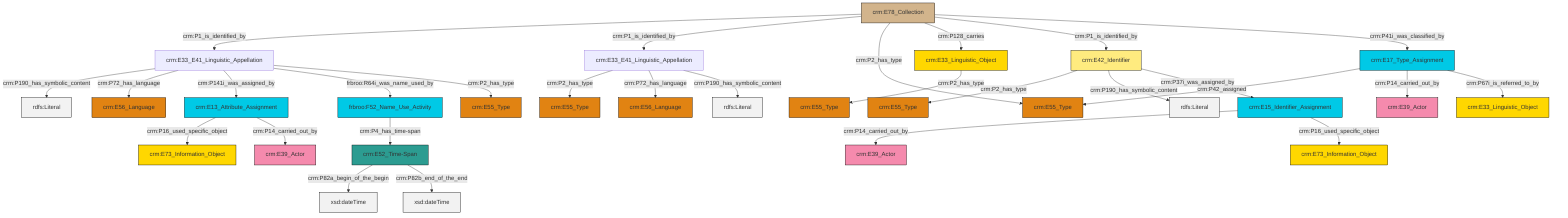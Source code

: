 graph TD
classDef Literal fill:#f2f2f2,stroke:#000000;
classDef CRM_Entity fill:#FFFFFF,stroke:#000000;
classDef Temporal_Entity fill:#00C9E6, stroke:#000000;
classDef Type fill:#E18312, stroke:#000000;
classDef Time-Span fill:#2C9C91, stroke:#000000;
classDef Appellation fill:#FFEB7F, stroke:#000000;
classDef Place fill:#008836, stroke:#000000;
classDef Persistent_Item fill:#B266B2, stroke:#000000;
classDef Conceptual_Object fill:#FFD700, stroke:#000000;
classDef Physical_Thing fill:#D2B48C, stroke:#000000;
classDef Actor fill:#f58aad, stroke:#000000;
classDef PC_Classes fill:#4ce600, stroke:#000000;
classDef Multi fill:#cccccc,stroke:#000000;

0["crm:E17_Type_Assignment"]:::Temporal_Entity -->|crm:P42_assigned| 1["crm:E55_Type"]:::Type
2["crm:E15_Identifier_Assignment"]:::Temporal_Entity -->|crm:P14_carried_out_by| 3["crm:E39_Actor"]:::Actor
6["crm:E33_E41_Linguistic_Appellation"]:::Default -->|crm:P190_has_symbolic_content| 7[rdfs:Literal]:::Literal
8["crm:E78_Collection"]:::Physical_Thing -->|crm:P1_is_identified_by| 6["crm:E33_E41_Linguistic_Appellation"]:::Default
6["crm:E33_E41_Linguistic_Appellation"]:::Default -->|crm:P72_has_language| 9["crm:E56_Language"]:::Type
8["crm:E78_Collection"]:::Physical_Thing -->|crm:P1_is_identified_by| 10["crm:E33_E41_Linguistic_Appellation"]:::Default
11["crm:E13_Attribute_Assignment"]:::Temporal_Entity -->|crm:P16_used_specific_object| 12["crm:E73_Information_Object"]:::Conceptual_Object
17["crm:E52_Time-Span"]:::Time-Span -->|crm:P82a_begin_of_the_begin| 18[xsd:dateTime]:::Literal
6["crm:E33_E41_Linguistic_Appellation"]:::Default -->|crm:P141i_was_assigned_by| 11["crm:E13_Attribute_Assignment"]:::Temporal_Entity
10["crm:E33_E41_Linguistic_Appellation"]:::Default -->|crm:P2_has_type| 19["crm:E55_Type"]:::Type
2["crm:E15_Identifier_Assignment"]:::Temporal_Entity -->|crm:P16_used_specific_object| 26["crm:E73_Information_Object"]:::Conceptual_Object
6["crm:E33_E41_Linguistic_Appellation"]:::Default -->|frbroo:R64i_was_name_used_by| 23["frbroo:F52_Name_Use_Activity"]:::Temporal_Entity
10["crm:E33_E41_Linguistic_Appellation"]:::Default -->|crm:P72_has_language| 4["crm:E56_Language"]:::Type
32["crm:E42_Identifier"]:::Appellation -->|crm:P2_has_type| 28["crm:E55_Type"]:::Type
8["crm:E78_Collection"]:::Physical_Thing -->|crm:P2_has_type| 1["crm:E55_Type"]:::Type
6["crm:E33_E41_Linguistic_Appellation"]:::Default -->|crm:P2_has_type| 14["crm:E55_Type"]:::Type
32["crm:E42_Identifier"]:::Appellation -->|crm:P190_has_symbolic_content| 41[rdfs:Literal]:::Literal
0["crm:E17_Type_Assignment"]:::Temporal_Entity -->|crm:P14_carried_out_by| 42["crm:E39_Actor"]:::Actor
8["crm:E78_Collection"]:::Physical_Thing -->|crm:P128_carries| 30["crm:E33_Linguistic_Object"]:::Conceptual_Object
11["crm:E13_Attribute_Assignment"]:::Temporal_Entity -->|crm:P14_carried_out_by| 36["crm:E39_Actor"]:::Actor
0["crm:E17_Type_Assignment"]:::Temporal_Entity -->|crm:P67i_is_referred_to_by| 44["crm:E33_Linguistic_Object"]:::Conceptual_Object
17["crm:E52_Time-Span"]:::Time-Span -->|crm:P82b_end_of_the_end| 45[xsd:dateTime]:::Literal
8["crm:E78_Collection"]:::Physical_Thing -->|crm:P1_is_identified_by| 32["crm:E42_Identifier"]:::Appellation
23["frbroo:F52_Name_Use_Activity"]:::Temporal_Entity -->|crm:P4_has_time-span| 17["crm:E52_Time-Span"]:::Time-Span
32["crm:E42_Identifier"]:::Appellation -->|crm:P37i_was_assigned_by| 2["crm:E15_Identifier_Assignment"]:::Temporal_Entity
30["crm:E33_Linguistic_Object"]:::Conceptual_Object -->|crm:P2_has_type| 48["crm:E55_Type"]:::Type
8["crm:E78_Collection"]:::Physical_Thing -->|crm:P41i_was_classified_by| 0["crm:E17_Type_Assignment"]:::Temporal_Entity
10["crm:E33_E41_Linguistic_Appellation"]:::Default -->|crm:P190_has_symbolic_content| 51[rdfs:Literal]:::Literal